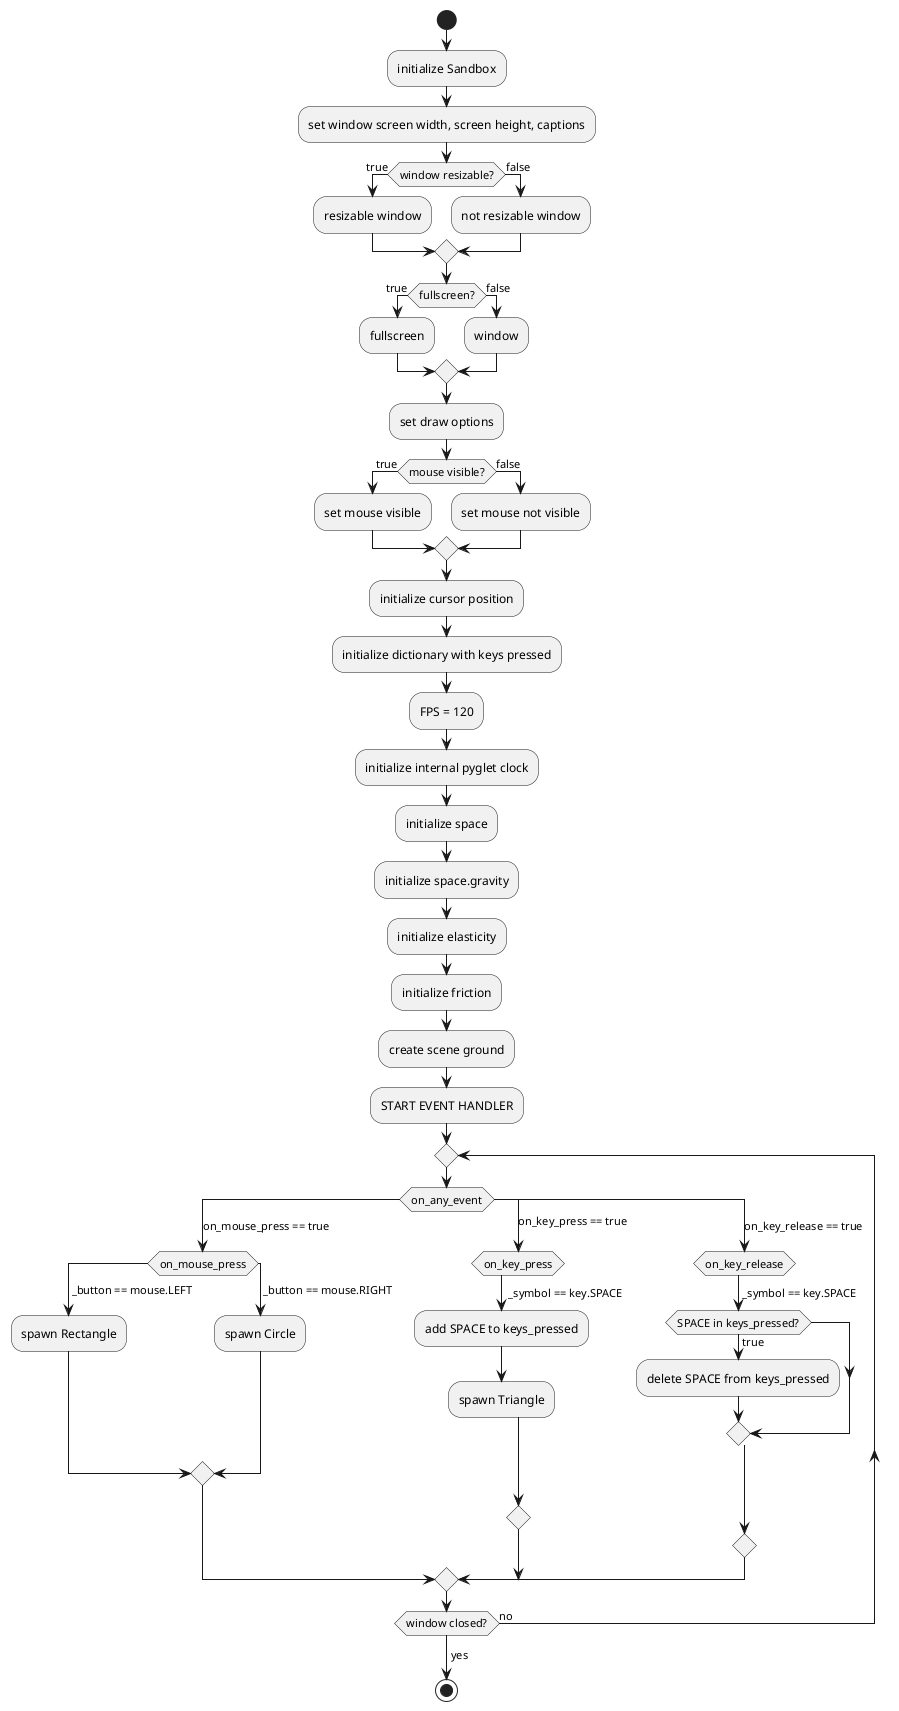 @startuml
'https://plantuml.com/activity-diagram-beta

start
:initialize Sandbox;
:set window screen width, screen height, captions;

if (window resizable?) then (true)
:resizable window;
else (false)
:not resizable window;
endif

if (fullscreen?) then (true)
:fullscreen;
else (false)
:window;
endif

:set draw options;

if (mouse visible?) then (true)
:set mouse visible;
else (false)
:set mouse not visible;
endif

:initialize cursor position;
:initialize dictionary with keys pressed;
:FPS = 120;
:initialize internal pyglet clock;
:initialize space;
:initialize space.gravity;
:initialize elasticity;
:initialize friction;

:create scene ground;

:START EVENT HANDLER;
repeat
  switch (on_any_event)
      case (on_mouse_press == true)
          switch (on_mouse_press)
            case ( _button == mouse.LEFT )
              :spawn Rectangle;
            case ( _button == mouse.RIGHT )
              :spawn Circle;
          endswitch
      case (on_key_press == true)
          switch (on_key_press)
            case ( _symbol == key.SPACE )
              :add SPACE to keys_pressed;
              :spawn Triangle;

          endswitch

      case (on_key_release == true)
        switch (on_key_release)
            case (_symbol == key.SPACE)
                if (SPACE in keys_pressed?) then (true)
                  :delete SPACE from keys_pressed;
                  endif
        endswitch

  endswitch
repeat while (window closed?) is (no)
->yes;
stop

@enduml
